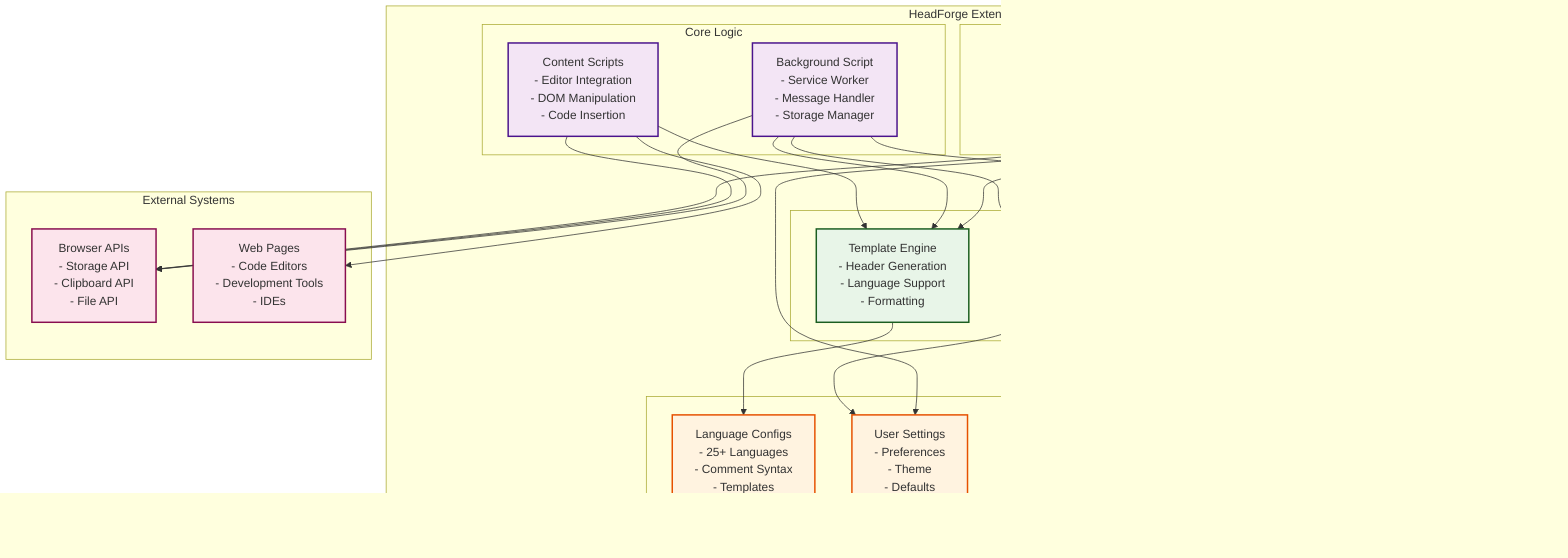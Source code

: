 graph TB
    subgraph "HeadForge Extension"
        subgraph "User Interface"
            A[Popup Interface<br/>- Form Input<br/>- Real-time Preview<br/>- Export Options]
            B[Options Page<br/>- Settings<br/>- Preferences<br/>- Theme Config]
        end
        
        subgraph "Core Logic"
            C[Background Script<br/>- Service Worker<br/>- Message Handler<br/>- Storage Manager]
            D[Content Scripts<br/>- Editor Integration<br/>- DOM Manipulation<br/>- Code Insertion]
        end
        
        subgraph "Utilities"
            E[Template Engine<br/>- Header Generation<br/>- Language Support<br/>- Formatting]
            F[Validation<br/>- Input Validation<br/>- Data Sanitization<br/>- Error Handling]
            G[Storage Utils<br/>- Local Storage<br/>- Settings Management<br/>- Preferences]
        end
        
        subgraph "Data Layer"
            H[Language Configs<br/>- 25+ Languages<br/>- Comment Syntax<br/>- Templates]
            I[User Settings<br/>- Preferences<br/>- Theme<br/>- Defaults]
            J[Header Data<br/>- Form Input<br/>- Generated Content<br/>- Export Options]
        end
    end
    
    subgraph "External Systems"
        K[Browser APIs<br/>- Storage API<br/>- Clipboard API<br/>- File API]
        L[Web Pages<br/>- Code Editors<br/>- Development Tools<br/>- IDEs]
    end
    
    %% User interactions
    A --> E
    A --> F
    A --> G
    B --> G
    B --> I
    
    %% Core logic connections
    C --> E
    C --> F
    C --> G
    D --> E
    D --> L
    
    %% Data flow
    E --> H
    F --> J
    G --> I
    G --> J
    
    %% External connections
    C --> K
    D --> K
    A --> K
    
    %% Styling
    classDef ui fill:#e1f5fe,stroke:#01579b,stroke-width:2px
    classDef core fill:#f3e5f5,stroke:#4a148c,stroke-width:2px
    classDef utils fill:#e8f5e8,stroke:#1b5e20,stroke-width:2px
    classDef data fill:#fff3e0,stroke:#e65100,stroke-width:2px
    classDef external fill:#fce4ec,stroke:#880e4f,stroke-width:2px
    
    class A,B ui
    class C,D core
    class E,F,G utils
    class H,I,J data
    class K,L external